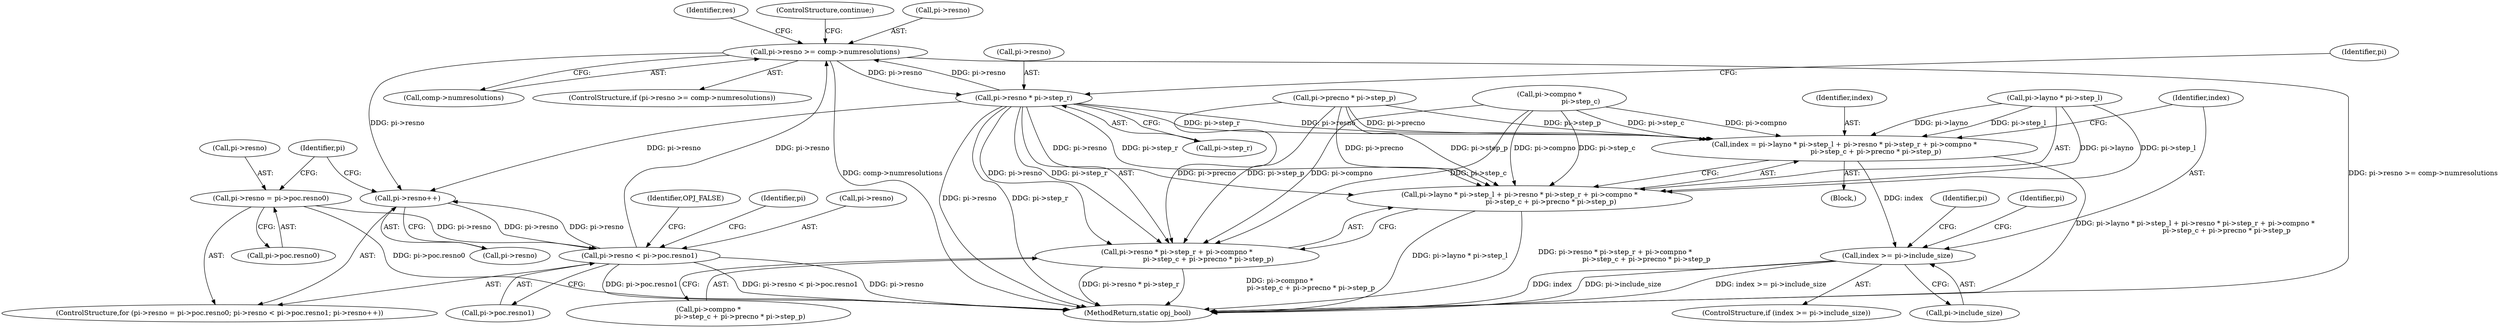 digraph "0_openjpeg_c277159986c80142180fbe5efb256bbf3bdf3edc_2@pointer" {
"1000233" [label="(Call,pi->resno >= comp->numresolutions)"];
"1000306" [label="(Call,pi->resno * pi->step_r)"];
"1000233" [label="(Call,pi->resno >= comp->numresolutions)"];
"1000160" [label="(Call,pi->resno < pi->poc.resno1)"];
"1000151" [label="(Call,pi->resno = pi->poc.resno0)"];
"1000169" [label="(Call,pi->resno++)"];
"1000295" [label="(Call,index = pi->layno * pi->step_l + pi->resno * pi->step_r + pi->compno *\n                             pi->step_c + pi->precno * pi->step_p)"];
"1000329" [label="(Call,index >= pi->include_size)"];
"1000297" [label="(Call,pi->layno * pi->step_l + pi->resno * pi->step_r + pi->compno *\n                             pi->step_c + pi->precno * pi->step_p)"];
"1000305" [label="(Call,pi->resno * pi->step_r + pi->compno *\n                             pi->step_c + pi->precno * pi->step_p)"];
"1000306" [label="(Call,pi->resno * pi->step_r)"];
"1000177" [label="(Identifier,pi)"];
"1000330" [label="(Identifier,index)"];
"1000344" [label="(Identifier,pi)"];
"1000233" [label="(Call,pi->resno >= comp->numresolutions)"];
"1000155" [label="(Call,pi->poc.resno0)"];
"1000170" [label="(Call,pi->resno)"];
"1000321" [label="(Call,pi->precno * pi->step_p)"];
"1000237" [label="(Call,comp->numresolutions)"];
"1000298" [label="(Call,pi->layno * pi->step_l)"];
"1000169" [label="(Call,pi->resno++)"];
"1000305" [label="(Call,pi->resno * pi->step_r + pi->compno *\n                             pi->step_c + pi->precno * pi->step_p)"];
"1000243" [label="(Identifier,res)"];
"1000151" [label="(Call,pi->resno = pi->poc.resno0)"];
"1000296" [label="(Identifier,index)"];
"1000152" [label="(Call,pi->resno)"];
"1000328" [label="(ControlStructure,if (index >= pi->include_size))"];
"1000307" [label="(Call,pi->resno)"];
"1000331" [label="(Call,pi->include_size)"];
"1000316" [label="(Identifier,pi)"];
"1000313" [label="(Call,pi->compno *\n                             pi->step_c + pi->precno * pi->step_p)"];
"1000294" [label="(Block,)"];
"1000164" [label="(Call,pi->poc.resno1)"];
"1000297" [label="(Call,pi->layno * pi->step_l + pi->resno * pi->step_r + pi->compno *\n                             pi->step_c + pi->precno * pi->step_p)"];
"1000160" [label="(Call,pi->resno < pi->poc.resno1)"];
"1000329" [label="(Call,index >= pi->include_size)"];
"1000336" [label="(Identifier,pi)"];
"1000359" [label="(Identifier,OPJ_FALSE)"];
"1000162" [label="(Identifier,pi)"];
"1000241" [label="(ControlStructure,continue;)"];
"1000234" [label="(Call,pi->resno)"];
"1000150" [label="(ControlStructure,for (pi->resno = pi->poc.resno0; pi->resno < pi->poc.resno1; pi->resno++))"];
"1000310" [label="(Call,pi->step_r)"];
"1000314" [label="(Call,pi->compno *\n                             pi->step_c)"];
"1000295" [label="(Call,index = pi->layno * pi->step_l + pi->resno * pi->step_r + pi->compno *\n                             pi->step_c + pi->precno * pi->step_p)"];
"1000232" [label="(ControlStructure,if (pi->resno >= comp->numresolutions))"];
"1000161" [label="(Call,pi->resno)"];
"1000360" [label="(MethodReturn,static opj_bool)"];
"1000233" -> "1000232"  [label="AST: "];
"1000233" -> "1000237"  [label="CFG: "];
"1000234" -> "1000233"  [label="AST: "];
"1000237" -> "1000233"  [label="AST: "];
"1000241" -> "1000233"  [label="CFG: "];
"1000243" -> "1000233"  [label="CFG: "];
"1000233" -> "1000360"  [label="DDG: comp->numresolutions"];
"1000233" -> "1000360"  [label="DDG: pi->resno >= comp->numresolutions"];
"1000233" -> "1000169"  [label="DDG: pi->resno"];
"1000306" -> "1000233"  [label="DDG: pi->resno"];
"1000160" -> "1000233"  [label="DDG: pi->resno"];
"1000233" -> "1000306"  [label="DDG: pi->resno"];
"1000306" -> "1000305"  [label="AST: "];
"1000306" -> "1000310"  [label="CFG: "];
"1000307" -> "1000306"  [label="AST: "];
"1000310" -> "1000306"  [label="AST: "];
"1000316" -> "1000306"  [label="CFG: "];
"1000306" -> "1000360"  [label="DDG: pi->step_r"];
"1000306" -> "1000360"  [label="DDG: pi->resno"];
"1000306" -> "1000169"  [label="DDG: pi->resno"];
"1000306" -> "1000295"  [label="DDG: pi->resno"];
"1000306" -> "1000295"  [label="DDG: pi->step_r"];
"1000306" -> "1000297"  [label="DDG: pi->resno"];
"1000306" -> "1000297"  [label="DDG: pi->step_r"];
"1000306" -> "1000305"  [label="DDG: pi->resno"];
"1000306" -> "1000305"  [label="DDG: pi->step_r"];
"1000160" -> "1000150"  [label="AST: "];
"1000160" -> "1000164"  [label="CFG: "];
"1000161" -> "1000160"  [label="AST: "];
"1000164" -> "1000160"  [label="AST: "];
"1000177" -> "1000160"  [label="CFG: "];
"1000359" -> "1000160"  [label="CFG: "];
"1000160" -> "1000360"  [label="DDG: pi->poc.resno1"];
"1000160" -> "1000360"  [label="DDG: pi->resno < pi->poc.resno1"];
"1000160" -> "1000360"  [label="DDG: pi->resno"];
"1000151" -> "1000160"  [label="DDG: pi->resno"];
"1000169" -> "1000160"  [label="DDG: pi->resno"];
"1000160" -> "1000169"  [label="DDG: pi->resno"];
"1000151" -> "1000150"  [label="AST: "];
"1000151" -> "1000155"  [label="CFG: "];
"1000152" -> "1000151"  [label="AST: "];
"1000155" -> "1000151"  [label="AST: "];
"1000162" -> "1000151"  [label="CFG: "];
"1000151" -> "1000360"  [label="DDG: pi->poc.resno0"];
"1000169" -> "1000150"  [label="AST: "];
"1000169" -> "1000170"  [label="CFG: "];
"1000170" -> "1000169"  [label="AST: "];
"1000162" -> "1000169"  [label="CFG: "];
"1000295" -> "1000294"  [label="AST: "];
"1000295" -> "1000297"  [label="CFG: "];
"1000296" -> "1000295"  [label="AST: "];
"1000297" -> "1000295"  [label="AST: "];
"1000330" -> "1000295"  [label="CFG: "];
"1000295" -> "1000360"  [label="DDG: pi->layno * pi->step_l + pi->resno * pi->step_r + pi->compno *\n                             pi->step_c + pi->precno * pi->step_p"];
"1000298" -> "1000295"  [label="DDG: pi->layno"];
"1000298" -> "1000295"  [label="DDG: pi->step_l"];
"1000314" -> "1000295"  [label="DDG: pi->compno"];
"1000314" -> "1000295"  [label="DDG: pi->step_c"];
"1000321" -> "1000295"  [label="DDG: pi->precno"];
"1000321" -> "1000295"  [label="DDG: pi->step_p"];
"1000295" -> "1000329"  [label="DDG: index"];
"1000329" -> "1000328"  [label="AST: "];
"1000329" -> "1000331"  [label="CFG: "];
"1000330" -> "1000329"  [label="AST: "];
"1000331" -> "1000329"  [label="AST: "];
"1000336" -> "1000329"  [label="CFG: "];
"1000344" -> "1000329"  [label="CFG: "];
"1000329" -> "1000360"  [label="DDG: pi->include_size"];
"1000329" -> "1000360"  [label="DDG: index >= pi->include_size"];
"1000329" -> "1000360"  [label="DDG: index"];
"1000297" -> "1000305"  [label="CFG: "];
"1000298" -> "1000297"  [label="AST: "];
"1000305" -> "1000297"  [label="AST: "];
"1000297" -> "1000360"  [label="DDG: pi->layno * pi->step_l"];
"1000297" -> "1000360"  [label="DDG: pi->resno * pi->step_r + pi->compno *\n                             pi->step_c + pi->precno * pi->step_p"];
"1000298" -> "1000297"  [label="DDG: pi->layno"];
"1000298" -> "1000297"  [label="DDG: pi->step_l"];
"1000314" -> "1000297"  [label="DDG: pi->compno"];
"1000314" -> "1000297"  [label="DDG: pi->step_c"];
"1000321" -> "1000297"  [label="DDG: pi->precno"];
"1000321" -> "1000297"  [label="DDG: pi->step_p"];
"1000305" -> "1000313"  [label="CFG: "];
"1000313" -> "1000305"  [label="AST: "];
"1000305" -> "1000360"  [label="DDG: pi->compno *\n                             pi->step_c + pi->precno * pi->step_p"];
"1000305" -> "1000360"  [label="DDG: pi->resno * pi->step_r"];
"1000314" -> "1000305"  [label="DDG: pi->compno"];
"1000314" -> "1000305"  [label="DDG: pi->step_c"];
"1000321" -> "1000305"  [label="DDG: pi->precno"];
"1000321" -> "1000305"  [label="DDG: pi->step_p"];
}
